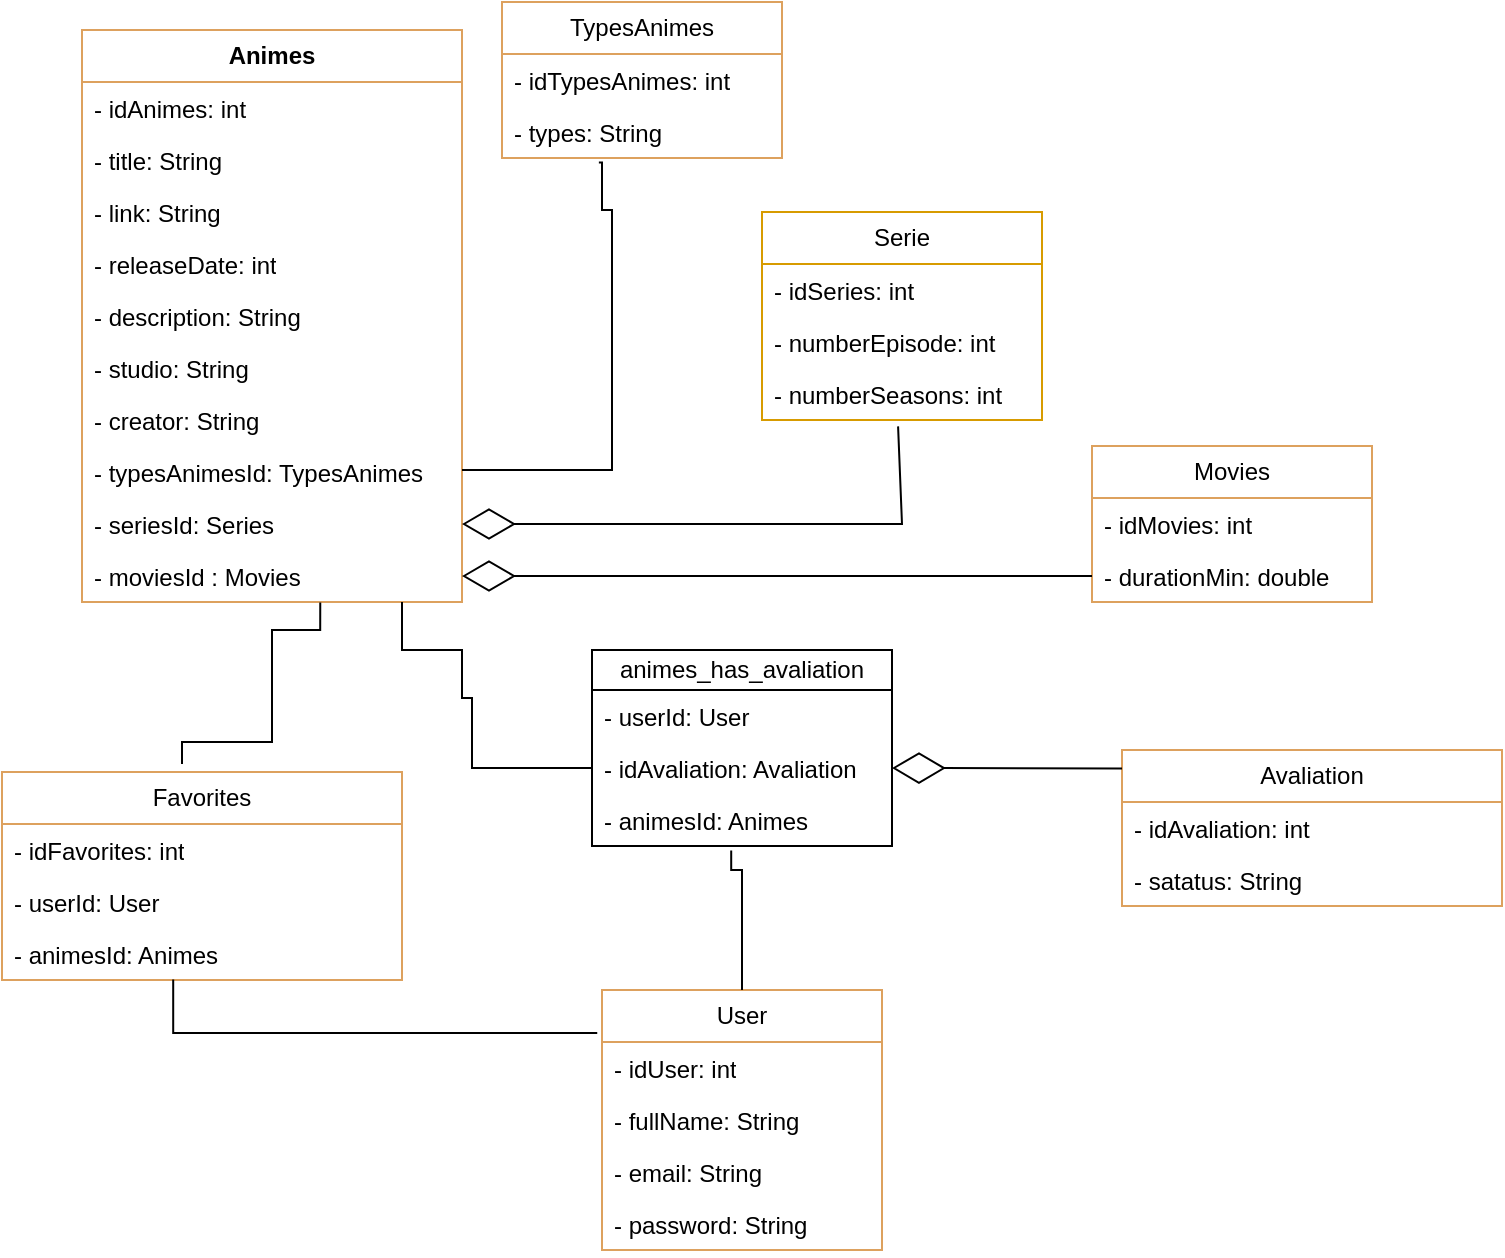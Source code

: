<mxfile version="21.6.6" type="device">
  <diagram id="C5RBs43oDa-KdzZeNtuy" name="Page-1">
    <mxGraphModel dx="1050" dy="613" grid="1" gridSize="10" guides="1" tooltips="1" connect="1" arrows="1" fold="1" page="1" pageScale="1" pageWidth="827" pageHeight="1169" math="0" shadow="0">
      <root>
        <mxCell id="WIyWlLk6GJQsqaUBKTNV-0" />
        <mxCell id="WIyWlLk6GJQsqaUBKTNV-1" parent="WIyWlLk6GJQsqaUBKTNV-0" />
        <mxCell id="v7dbJcyT28siehWmc8mI-6" value="Animes" style="swimlane;fontStyle=1;childLayout=stackLayout;horizontal=1;startSize=26;fillColor=none;horizontalStack=0;resizeParent=1;resizeParentMax=0;resizeLast=0;collapsible=1;marginBottom=0;whiteSpace=wrap;html=1;labelBackgroundColor=none;strokeColor=#DDA15E;fontColor=#000000;" parent="WIyWlLk6GJQsqaUBKTNV-1" vertex="1">
          <mxGeometry x="70" y="40" width="190" height="286" as="geometry" />
        </mxCell>
        <mxCell id="v7dbJcyT28siehWmc8mI-7" value="- idAnimes: int&lt;br&gt;" style="text;strokeColor=none;fillColor=none;align=left;verticalAlign=top;spacingLeft=4;spacingRight=4;overflow=hidden;rotatable=0;points=[[0,0.5],[1,0.5]];portConstraint=eastwest;whiteSpace=wrap;html=1;labelBackgroundColor=none;fontColor=#000000;" parent="v7dbJcyT28siehWmc8mI-6" vertex="1">
          <mxGeometry y="26" width="190" height="26" as="geometry" />
        </mxCell>
        <mxCell id="v7dbJcyT28siehWmc8mI-8" value="- title: String" style="text;strokeColor=none;fillColor=none;align=left;verticalAlign=top;spacingLeft=4;spacingRight=4;overflow=hidden;rotatable=0;points=[[0,0.5],[1,0.5]];portConstraint=eastwest;whiteSpace=wrap;html=1;labelBackgroundColor=none;fontColor=#000000;" parent="v7dbJcyT28siehWmc8mI-6" vertex="1">
          <mxGeometry y="52" width="190" height="26" as="geometry" />
        </mxCell>
        <mxCell id="v7dbJcyT28siehWmc8mI-12" value="- link: String" style="text;strokeColor=none;fillColor=none;align=left;verticalAlign=top;spacingLeft=4;spacingRight=4;overflow=hidden;rotatable=0;points=[[0,0.5],[1,0.5]];portConstraint=eastwest;whiteSpace=wrap;html=1;labelBackgroundColor=none;fontColor=#000000;" parent="v7dbJcyT28siehWmc8mI-6" vertex="1">
          <mxGeometry y="78" width="190" height="26" as="geometry" />
        </mxCell>
        <mxCell id="v7dbJcyT28siehWmc8mI-13" value="- releaseDate: int" style="text;strokeColor=none;fillColor=none;align=left;verticalAlign=top;spacingLeft=4;spacingRight=4;overflow=hidden;rotatable=0;points=[[0,0.5],[1,0.5]];portConstraint=eastwest;whiteSpace=wrap;html=1;labelBackgroundColor=none;fontColor=#000000;" parent="v7dbJcyT28siehWmc8mI-6" vertex="1">
          <mxGeometry y="104" width="190" height="26" as="geometry" />
        </mxCell>
        <mxCell id="v7dbJcyT28siehWmc8mI-9" value="- description: String" style="text;strokeColor=none;fillColor=none;align=left;verticalAlign=top;spacingLeft=4;spacingRight=4;overflow=hidden;rotatable=0;points=[[0,0.5],[1,0.5]];portConstraint=eastwest;whiteSpace=wrap;html=1;labelBackgroundColor=none;fontColor=#000000;" parent="v7dbJcyT28siehWmc8mI-6" vertex="1">
          <mxGeometry y="130" width="190" height="26" as="geometry" />
        </mxCell>
        <mxCell id="v7dbJcyT28siehWmc8mI-14" value="- studio: String" style="text;strokeColor=none;fillColor=none;align=left;verticalAlign=top;spacingLeft=4;spacingRight=4;overflow=hidden;rotatable=0;points=[[0,0.5],[1,0.5]];portConstraint=eastwest;whiteSpace=wrap;html=1;labelBackgroundColor=none;fontColor=#000000;" parent="v7dbJcyT28siehWmc8mI-6" vertex="1">
          <mxGeometry y="156" width="190" height="26" as="geometry" />
        </mxCell>
        <mxCell id="v7dbJcyT28siehWmc8mI-17" value="- creator: String" style="text;strokeColor=none;fillColor=none;align=left;verticalAlign=top;spacingLeft=4;spacingRight=4;overflow=hidden;rotatable=0;points=[[0,0.5],[1,0.5]];portConstraint=eastwest;whiteSpace=wrap;html=1;labelBackgroundColor=none;fontColor=#000000;" parent="v7dbJcyT28siehWmc8mI-6" vertex="1">
          <mxGeometry y="182" width="190" height="26" as="geometry" />
        </mxCell>
        <mxCell id="v7dbJcyT28siehWmc8mI-18" value="- typesAnimesId: TypesAnimes" style="text;strokeColor=none;fillColor=none;align=left;verticalAlign=top;spacingLeft=4;spacingRight=4;overflow=hidden;rotatable=0;points=[[0,0.5],[1,0.5]];portConstraint=eastwest;whiteSpace=wrap;html=1;labelBackgroundColor=none;fontColor=#000000;" parent="v7dbJcyT28siehWmc8mI-6" vertex="1">
          <mxGeometry y="208" width="190" height="26" as="geometry" />
        </mxCell>
        <mxCell id="v7dbJcyT28siehWmc8mI-28" value="- seriesId: Series" style="text;strokeColor=none;fillColor=none;align=left;verticalAlign=top;spacingLeft=4;spacingRight=4;overflow=hidden;rotatable=0;points=[[0,0.5],[1,0.5]];portConstraint=eastwest;whiteSpace=wrap;html=1;fontColor=#000000;labelBackgroundColor=none;" parent="v7dbJcyT28siehWmc8mI-6" vertex="1">
          <mxGeometry y="234" width="190" height="26" as="geometry" />
        </mxCell>
        <mxCell id="v7dbJcyT28siehWmc8mI-29" value="- moviesId : Movies" style="text;strokeColor=none;fillColor=none;align=left;verticalAlign=top;spacingLeft=4;spacingRight=4;overflow=hidden;rotatable=0;points=[[0,0.5],[1,0.5]];portConstraint=eastwest;whiteSpace=wrap;html=1;fontColor=#000000;labelBackgroundColor=none;" parent="v7dbJcyT28siehWmc8mI-6" vertex="1">
          <mxGeometry y="260" width="190" height="26" as="geometry" />
        </mxCell>
        <mxCell id="v7dbJcyT28siehWmc8mI-21" value="Serie" style="swimlane;fontStyle=0;childLayout=stackLayout;horizontal=1;startSize=26;fillColor=none;horizontalStack=0;resizeParent=1;resizeParentMax=0;resizeLast=0;collapsible=1;marginBottom=0;whiteSpace=wrap;html=1;strokeColor=#d79b00;labelBackgroundColor=none;fontColor=#000000;" parent="WIyWlLk6GJQsqaUBKTNV-1" vertex="1">
          <mxGeometry x="410" y="131" width="140" height="104" as="geometry" />
        </mxCell>
        <mxCell id="v7dbJcyT28siehWmc8mI-22" value="- idSeries: int" style="text;strokeColor=none;fillColor=none;align=left;verticalAlign=top;spacingLeft=4;spacingRight=4;overflow=hidden;rotatable=0;points=[[0,0.5],[1,0.5]];portConstraint=eastwest;whiteSpace=wrap;html=1;fontColor=#000000;labelBackgroundColor=none;" parent="v7dbJcyT28siehWmc8mI-21" vertex="1">
          <mxGeometry y="26" width="140" height="26" as="geometry" />
        </mxCell>
        <mxCell id="v7dbJcyT28siehWmc8mI-23" value="- numberEpisode: int" style="text;strokeColor=none;fillColor=none;align=left;verticalAlign=top;spacingLeft=4;spacingRight=4;overflow=hidden;rotatable=0;points=[[0,0.5],[1,0.5]];portConstraint=eastwest;whiteSpace=wrap;html=1;fontColor=#000000;labelBackgroundColor=none;" parent="v7dbJcyT28siehWmc8mI-21" vertex="1">
          <mxGeometry y="52" width="140" height="26" as="geometry" />
        </mxCell>
        <mxCell id="v7dbJcyT28siehWmc8mI-24" value="- numberSeasons: int" style="text;strokeColor=none;fillColor=none;align=left;verticalAlign=top;spacingLeft=4;spacingRight=4;overflow=hidden;rotatable=0;points=[[0,0.5],[1,0.5]];portConstraint=eastwest;whiteSpace=wrap;html=1;fontColor=#000000;labelBackgroundColor=none;" parent="v7dbJcyT28siehWmc8mI-21" vertex="1">
          <mxGeometry y="78" width="140" height="26" as="geometry" />
        </mxCell>
        <mxCell id="v7dbJcyT28siehWmc8mI-25" value="Movies" style="swimlane;fontStyle=0;childLayout=stackLayout;horizontal=1;startSize=26;fillColor=none;horizontalStack=0;resizeParent=1;resizeParentMax=0;resizeLast=0;collapsible=1;marginBottom=0;whiteSpace=wrap;html=1;strokeColor=#DDA15E;fontColor=#000000;labelBackgroundColor=none;" parent="WIyWlLk6GJQsqaUBKTNV-1" vertex="1">
          <mxGeometry x="575" y="248" width="140" height="78" as="geometry" />
        </mxCell>
        <mxCell id="v7dbJcyT28siehWmc8mI-26" value="- idMovies: int&amp;nbsp;" style="text;strokeColor=none;fillColor=none;align=left;verticalAlign=top;spacingLeft=4;spacingRight=4;overflow=hidden;rotatable=0;points=[[0,0.5],[1,0.5]];portConstraint=eastwest;whiteSpace=wrap;html=1;fontColor=#000000;labelBackgroundColor=none;" parent="v7dbJcyT28siehWmc8mI-25" vertex="1">
          <mxGeometry y="26" width="140" height="26" as="geometry" />
        </mxCell>
        <mxCell id="v7dbJcyT28siehWmc8mI-27" value="- durationMin: double" style="text;strokeColor=none;fillColor=none;align=left;verticalAlign=top;spacingLeft=4;spacingRight=4;overflow=hidden;rotatable=0;points=[[0,0.5],[1,0.5]];portConstraint=eastwest;whiteSpace=wrap;html=1;fontColor=#000000;labelBackgroundColor=none;" parent="v7dbJcyT28siehWmc8mI-25" vertex="1">
          <mxGeometry y="52" width="140" height="26" as="geometry" />
        </mxCell>
        <mxCell id="v7dbJcyT28siehWmc8mI-36" value="TypesAnimes" style="swimlane;fontStyle=0;childLayout=stackLayout;horizontal=1;startSize=26;fillColor=none;horizontalStack=0;resizeParent=1;resizeParentMax=0;resizeLast=0;collapsible=1;marginBottom=0;whiteSpace=wrap;html=1;strokeColor=#DDA15E;fontColor=#000000;labelBackgroundColor=none;" parent="WIyWlLk6GJQsqaUBKTNV-1" vertex="1">
          <mxGeometry x="280" y="26" width="140" height="78" as="geometry" />
        </mxCell>
        <mxCell id="v7dbJcyT28siehWmc8mI-37" value="- idTypesAnimes: int" style="text;strokeColor=none;fillColor=none;align=left;verticalAlign=top;spacingLeft=4;spacingRight=4;overflow=hidden;rotatable=0;points=[[0,0.5],[1,0.5]];portConstraint=eastwest;whiteSpace=wrap;html=1;fontColor=#000000;labelBackgroundColor=none;" parent="v7dbJcyT28siehWmc8mI-36" vertex="1">
          <mxGeometry y="26" width="140" height="26" as="geometry" />
        </mxCell>
        <mxCell id="v7dbJcyT28siehWmc8mI-38" value="- types: String" style="text;strokeColor=none;fillColor=none;align=left;verticalAlign=top;spacingLeft=4;spacingRight=4;overflow=hidden;rotatable=0;points=[[0,0.5],[1,0.5]];portConstraint=eastwest;whiteSpace=wrap;html=1;fontColor=#000000;labelBackgroundColor=none;" parent="v7dbJcyT28siehWmc8mI-36" vertex="1">
          <mxGeometry y="52" width="140" height="26" as="geometry" />
        </mxCell>
        <mxCell id="v7dbJcyT28siehWmc8mI-72" value="Favorites" style="swimlane;fontStyle=0;childLayout=stackLayout;horizontal=1;startSize=26;fillColor=none;horizontalStack=0;resizeParent=1;resizeParentMax=0;resizeLast=0;collapsible=1;marginBottom=0;whiteSpace=wrap;html=1;strokeColor=#DDA15E;fontColor=#000000;labelBackgroundColor=none;" parent="WIyWlLk6GJQsqaUBKTNV-1" vertex="1">
          <mxGeometry x="30" y="411" width="200" height="104" as="geometry" />
        </mxCell>
        <mxCell id="v7dbJcyT28siehWmc8mI-73" value="- idFavorites: int" style="text;strokeColor=none;fillColor=none;align=left;verticalAlign=top;spacingLeft=4;spacingRight=4;overflow=hidden;rotatable=0;points=[[0,0.5],[1,0.5]];portConstraint=eastwest;whiteSpace=wrap;html=1;fontColor=#000000;labelBackgroundColor=none;" parent="v7dbJcyT28siehWmc8mI-72" vertex="1">
          <mxGeometry y="26" width="200" height="26" as="geometry" />
        </mxCell>
        <mxCell id="v7dbJcyT28siehWmc8mI-74" value="- userId: User" style="text;strokeColor=none;fillColor=none;align=left;verticalAlign=top;spacingLeft=4;spacingRight=4;overflow=hidden;rotatable=0;points=[[0,0.5],[1,0.5]];portConstraint=eastwest;whiteSpace=wrap;html=1;fontColor=#000000;labelBackgroundColor=none;" parent="v7dbJcyT28siehWmc8mI-72" vertex="1">
          <mxGeometry y="52" width="200" height="26" as="geometry" />
        </mxCell>
        <mxCell id="v7dbJcyT28siehWmc8mI-75" value="- animesId: Animes" style="text;strokeColor=none;fillColor=none;align=left;verticalAlign=top;spacingLeft=4;spacingRight=4;overflow=hidden;rotatable=0;points=[[0,0.5],[1,0.5]];portConstraint=eastwest;whiteSpace=wrap;html=1;fontColor=#000000;labelBackgroundColor=none;" parent="v7dbJcyT28siehWmc8mI-72" vertex="1">
          <mxGeometry y="78" width="200" height="26" as="geometry" />
        </mxCell>
        <mxCell id="v7dbJcyT28siehWmc8mI-81" value="User" style="swimlane;fontStyle=0;childLayout=stackLayout;horizontal=1;startSize=26;fillColor=none;horizontalStack=0;resizeParent=1;resizeParentMax=0;resizeLast=0;collapsible=1;marginBottom=0;whiteSpace=wrap;html=1;strokeColor=#DDA15E;fontColor=#000000;labelBackgroundColor=none;" parent="WIyWlLk6GJQsqaUBKTNV-1" vertex="1">
          <mxGeometry x="330" y="520" width="140" height="130" as="geometry" />
        </mxCell>
        <mxCell id="v7dbJcyT28siehWmc8mI-82" value="- idUser: int" style="text;strokeColor=none;fillColor=none;align=left;verticalAlign=top;spacingLeft=4;spacingRight=4;overflow=hidden;rotatable=0;points=[[0,0.5],[1,0.5]];portConstraint=eastwest;whiteSpace=wrap;html=1;fontColor=#000000;labelBackgroundColor=none;" parent="v7dbJcyT28siehWmc8mI-81" vertex="1">
          <mxGeometry y="26" width="140" height="26" as="geometry" />
        </mxCell>
        <mxCell id="v7dbJcyT28siehWmc8mI-83" value="- fullName: String" style="text;strokeColor=none;fillColor=none;align=left;verticalAlign=top;spacingLeft=4;spacingRight=4;overflow=hidden;rotatable=0;points=[[0,0.5],[1,0.5]];portConstraint=eastwest;whiteSpace=wrap;html=1;fontColor=#000000;labelBackgroundColor=none;" parent="v7dbJcyT28siehWmc8mI-81" vertex="1">
          <mxGeometry y="52" width="140" height="26" as="geometry" />
        </mxCell>
        <mxCell id="v7dbJcyT28siehWmc8mI-84" value="- email: String" style="text;strokeColor=none;fillColor=none;align=left;verticalAlign=top;spacingLeft=4;spacingRight=4;overflow=hidden;rotatable=0;points=[[0,0.5],[1,0.5]];portConstraint=eastwest;whiteSpace=wrap;html=1;fontColor=#000000;labelBackgroundColor=none;" parent="v7dbJcyT28siehWmc8mI-81" vertex="1">
          <mxGeometry y="78" width="140" height="26" as="geometry" />
        </mxCell>
        <mxCell id="v7dbJcyT28siehWmc8mI-93" value="- password: String" style="text;strokeColor=none;fillColor=none;align=left;verticalAlign=top;spacingLeft=4;spacingRight=4;overflow=hidden;rotatable=0;points=[[0,0.5],[1,0.5]];portConstraint=eastwest;whiteSpace=wrap;html=1;fontColor=#000000;labelBackgroundColor=none;" parent="v7dbJcyT28siehWmc8mI-81" vertex="1">
          <mxGeometry y="104" width="140" height="26" as="geometry" />
        </mxCell>
        <mxCell id="v7dbJcyT28siehWmc8mI-89" value="Avaliation" style="swimlane;fontStyle=0;childLayout=stackLayout;horizontal=1;startSize=26;fillColor=none;horizontalStack=0;resizeParent=1;resizeParentMax=0;resizeLast=0;collapsible=1;marginBottom=0;whiteSpace=wrap;html=1;strokeColor=#DDA15E;fontColor=#000000;labelBackgroundColor=none;" parent="WIyWlLk6GJQsqaUBKTNV-1" vertex="1">
          <mxGeometry x="590" y="400" width="190" height="78" as="geometry" />
        </mxCell>
        <mxCell id="v7dbJcyT28siehWmc8mI-90" value="- idAvaliation: int" style="text;strokeColor=none;fillColor=none;align=left;verticalAlign=top;spacingLeft=4;spacingRight=4;overflow=hidden;rotatable=0;points=[[0,0.5],[1,0.5]];portConstraint=eastwest;whiteSpace=wrap;html=1;fontColor=#000000;labelBackgroundColor=none;" parent="v7dbJcyT28siehWmc8mI-89" vertex="1">
          <mxGeometry y="26" width="190" height="26" as="geometry" />
        </mxCell>
        <mxCell id="v7dbJcyT28siehWmc8mI-92" value="- satatus: String" style="text;strokeColor=none;fillColor=none;align=left;verticalAlign=top;spacingLeft=4;spacingRight=4;overflow=hidden;rotatable=0;points=[[0,0.5],[1,0.5]];portConstraint=eastwest;whiteSpace=wrap;html=1;fontColor=#000000;labelBackgroundColor=none;" parent="v7dbJcyT28siehWmc8mI-89" vertex="1">
          <mxGeometry y="52" width="190" height="26" as="geometry" />
        </mxCell>
        <mxCell id="tDFljrGv121AmTME6nz8-0" value="animes_has_avaliation" style="swimlane;fontStyle=0;childLayout=stackLayout;horizontal=1;startSize=20;fillColor=none;horizontalStack=0;resizeParent=1;resizeParentMax=0;resizeLast=0;collapsible=1;marginBottom=0;whiteSpace=wrap;html=1;" vertex="1" parent="WIyWlLk6GJQsqaUBKTNV-1">
          <mxGeometry x="325" y="350" width="150" height="98" as="geometry" />
        </mxCell>
        <mxCell id="v7dbJcyT28siehWmc8mI-99" value="- userId: User" style="text;strokeColor=none;fillColor=none;align=left;verticalAlign=top;spacingLeft=4;spacingRight=4;overflow=hidden;rotatable=0;points=[[0,0.5],[1,0.5]];portConstraint=eastwest;whiteSpace=wrap;html=1;fontColor=#000000;labelBackgroundColor=none;" parent="tDFljrGv121AmTME6nz8-0" vertex="1">
          <mxGeometry y="20" width="150" height="26" as="geometry" />
        </mxCell>
        <mxCell id="tDFljrGv121AmTME6nz8-4" value="- idAvaliation: Avaliation" style="text;strokeColor=none;fillColor=none;align=left;verticalAlign=top;spacingLeft=4;spacingRight=4;overflow=hidden;rotatable=0;points=[[0,0.5],[1,0.5]];portConstraint=eastwest;whiteSpace=wrap;html=1;fontColor=#000000;labelBackgroundColor=none;" vertex="1" parent="tDFljrGv121AmTME6nz8-0">
          <mxGeometry y="46" width="150" height="26" as="geometry" />
        </mxCell>
        <mxCell id="v7dbJcyT28siehWmc8mI-100" value="- animesId: Animes" style="text;strokeColor=none;fillColor=none;align=left;verticalAlign=top;spacingLeft=4;spacingRight=4;overflow=hidden;rotatable=0;points=[[0,0.5],[1,0.5]];portConstraint=eastwest;whiteSpace=wrap;html=1;fontColor=#000000;labelBackgroundColor=none;" parent="tDFljrGv121AmTME6nz8-0" vertex="1">
          <mxGeometry y="72" width="150" height="26" as="geometry" />
        </mxCell>
        <mxCell id="tDFljrGv121AmTME6nz8-22" value="" style="endArrow=none;html=1;edgeStyle=orthogonalEdgeStyle;rounded=0;exitX=0.5;exitY=0;exitDx=0;exitDy=0;entryX=0.464;entryY=1.085;entryDx=0;entryDy=0;entryPerimeter=0;" edge="1" parent="WIyWlLk6GJQsqaUBKTNV-1" source="v7dbJcyT28siehWmc8mI-81" target="v7dbJcyT28siehWmc8mI-100">
          <mxGeometry relative="1" as="geometry">
            <mxPoint x="460" y="520" as="sourcePoint" />
            <mxPoint x="620" y="520" as="targetPoint" />
            <Array as="points">
              <mxPoint x="400" y="460" />
              <mxPoint x="395" y="460" />
            </Array>
          </mxGeometry>
        </mxCell>
        <mxCell id="tDFljrGv121AmTME6nz8-26" value="" style="endArrow=none;html=1;edgeStyle=orthogonalEdgeStyle;rounded=0;exitX=-0.017;exitY=0.165;exitDx=0;exitDy=0;exitPerimeter=0;entryX=0.428;entryY=0.992;entryDx=0;entryDy=0;entryPerimeter=0;" edge="1" parent="WIyWlLk6GJQsqaUBKTNV-1" source="v7dbJcyT28siehWmc8mI-81" target="v7dbJcyT28siehWmc8mI-75">
          <mxGeometry relative="1" as="geometry">
            <mxPoint x="215" y="600" as="sourcePoint" />
            <mxPoint x="110" y="550" as="targetPoint" />
            <Array as="points">
              <mxPoint x="116" y="542" />
            </Array>
          </mxGeometry>
        </mxCell>
        <mxCell id="tDFljrGv121AmTME6nz8-27" value="" style="endArrow=none;html=1;edgeStyle=orthogonalEdgeStyle;rounded=0;exitX=0.45;exitY=-0.038;exitDx=0;exitDy=0;entryX=0.627;entryY=1.008;entryDx=0;entryDy=0;entryPerimeter=0;exitPerimeter=0;" edge="1" parent="WIyWlLk6GJQsqaUBKTNV-1" source="v7dbJcyT28siehWmc8mI-72" target="v7dbJcyT28siehWmc8mI-29">
          <mxGeometry relative="1" as="geometry">
            <mxPoint x="165" y="396" as="sourcePoint" />
            <mxPoint x="160" y="326" as="targetPoint" />
            <Array as="points">
              <mxPoint x="120" y="396" />
              <mxPoint x="165" y="396" />
              <mxPoint x="165" y="340" />
              <mxPoint x="189" y="340" />
            </Array>
          </mxGeometry>
        </mxCell>
        <mxCell id="tDFljrGv121AmTME6nz8-28" value="" style="endArrow=none;html=1;edgeStyle=orthogonalEdgeStyle;rounded=0;exitX=0;exitY=0.5;exitDx=0;exitDy=0;" edge="1" parent="WIyWlLk6GJQsqaUBKTNV-1" source="tDFljrGv121AmTME6nz8-4" target="v7dbJcyT28siehWmc8mI-29">
          <mxGeometry relative="1" as="geometry">
            <mxPoint x="265" y="434" as="sourcePoint" />
            <mxPoint x="260" y="364" as="targetPoint" />
            <Array as="points">
              <mxPoint x="265" y="409" />
              <mxPoint x="265" y="374" />
              <mxPoint x="260" y="374" />
              <mxPoint x="260" y="350" />
              <mxPoint x="230" y="350" />
            </Array>
          </mxGeometry>
        </mxCell>
        <mxCell id="tDFljrGv121AmTME6nz8-29" value="" style="endArrow=none;html=1;edgeStyle=orthogonalEdgeStyle;rounded=0;entryX=0.346;entryY=1.085;entryDx=0;entryDy=0;entryPerimeter=0;" edge="1" parent="WIyWlLk6GJQsqaUBKTNV-1" target="v7dbJcyT28siehWmc8mI-38">
          <mxGeometry relative="1" as="geometry">
            <mxPoint x="260" y="260" as="sourcePoint" />
            <mxPoint x="330" y="120" as="targetPoint" />
            <Array as="points">
              <mxPoint x="335" y="260" />
              <mxPoint x="335" y="130" />
              <mxPoint x="330" y="130" />
              <mxPoint x="330" y="106" />
            </Array>
          </mxGeometry>
        </mxCell>
        <mxCell id="tDFljrGv121AmTME6nz8-32" value="" style="endArrow=diamondThin;endFill=0;endSize=24;html=1;rounded=0;entryX=1;entryY=0.5;entryDx=0;entryDy=0;exitX=0;exitY=0.5;exitDx=0;exitDy=0;" edge="1" parent="WIyWlLk6GJQsqaUBKTNV-1" source="v7dbJcyT28siehWmc8mI-27" target="v7dbJcyT28siehWmc8mI-29">
          <mxGeometry width="160" relative="1" as="geometry">
            <mxPoint x="460" y="420" as="sourcePoint" />
            <mxPoint x="620" y="420" as="targetPoint" />
          </mxGeometry>
        </mxCell>
        <mxCell id="tDFljrGv121AmTME6nz8-33" value="" style="endArrow=diamondThin;endFill=0;endSize=24;html=1;rounded=0;entryX=1;entryY=0.5;entryDx=0;entryDy=0;exitX=0.486;exitY=1.123;exitDx=0;exitDy=0;exitPerimeter=0;" edge="1" parent="WIyWlLk6GJQsqaUBKTNV-1" source="v7dbJcyT28siehWmc8mI-24" target="v7dbJcyT28siehWmc8mI-28">
          <mxGeometry width="160" relative="1" as="geometry">
            <mxPoint x="585" y="323" as="sourcePoint" />
            <mxPoint x="270" y="323" as="targetPoint" />
            <Array as="points">
              <mxPoint x="480" y="287" />
            </Array>
          </mxGeometry>
        </mxCell>
        <mxCell id="tDFljrGv121AmTME6nz8-34" value="" style="endArrow=diamondThin;endFill=0;endSize=24;html=1;rounded=0;entryX=1;entryY=0.5;entryDx=0;entryDy=0;exitX=0;exitY=0.118;exitDx=0;exitDy=0;exitPerimeter=0;" edge="1" parent="WIyWlLk6GJQsqaUBKTNV-1" source="v7dbJcyT28siehWmc8mI-89" target="tDFljrGv121AmTME6nz8-4">
          <mxGeometry width="160" relative="1" as="geometry">
            <mxPoint x="585" y="323" as="sourcePoint" />
            <mxPoint x="270" y="323" as="targetPoint" />
          </mxGeometry>
        </mxCell>
      </root>
    </mxGraphModel>
  </diagram>
</mxfile>
